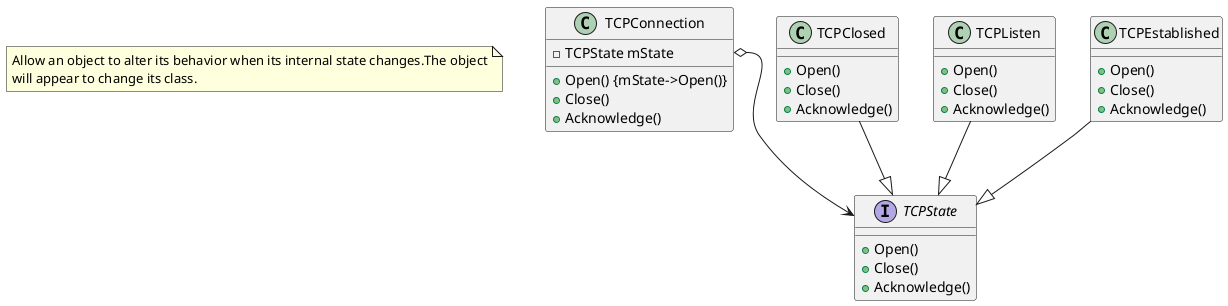 @startuml
note as N1
Allow an object to alter its behavior when its internal state changes.The object
will appear to change its class.
end note

class TCPConnection {
-       TCPState mState
+	Open() {mState->Open()}
+	Close()
+	Acknowledge()
}

interface TCPState {
+ Open()
+ Close()
+ Acknowledge()
}

class TCPClosed {
+	Open()
+	Close()
+	Acknowledge()
}

class TCPListen {
+	Open()
+	Close()
+	Acknowledge()
}

class TCPEstablished {
+	Open()
+	Close()
+	Acknowledge()
}

TCPClosed --|> TCPState
TCPEstablished --|> TCPState
TCPListen --|> TCPState
TCPConnection::mState o--> TCPState

@enduml
